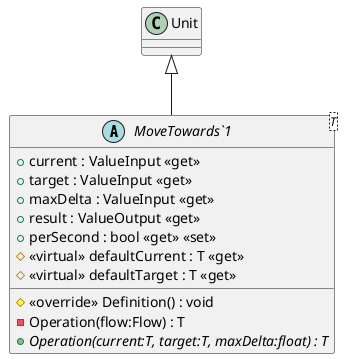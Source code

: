 @startuml
abstract class "MoveTowards`1"<T> {
    + current : ValueInput <<get>>
    + target : ValueInput <<get>>
    + maxDelta : ValueInput <<get>>
    + result : ValueOutput <<get>>
    + perSecond : bool <<get>> <<set>>
    # <<virtual>> defaultCurrent : T <<get>>
    # <<virtual>> defaultTarget : T <<get>>
    # <<override>> Definition() : void
    - Operation(flow:Flow) : T
    + {abstract} Operation(current:T, target:T, maxDelta:float) : T
}
Unit <|-- "MoveTowards`1"
@enduml
